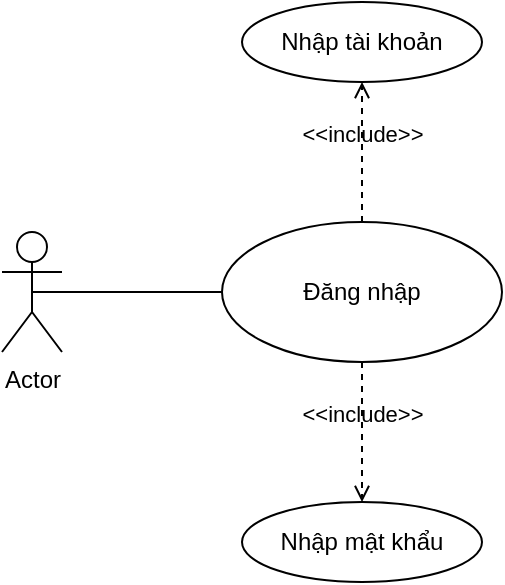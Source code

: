 <mxfile version="22.0.6" type="device">
  <diagram name="Page-1" id="75tRmZH06XczSMr7FQGc">
    <mxGraphModel dx="872" dy="465" grid="1" gridSize="10" guides="1" tooltips="1" connect="1" arrows="1" fold="1" page="1" pageScale="1" pageWidth="850" pageHeight="1100" math="0" shadow="0">
      <root>
        <mxCell id="0" />
        <mxCell id="1" parent="0" />
        <mxCell id="tXiYRxWBQl-xWw7265OO-1" value="Actor" style="shape=umlActor;verticalLabelPosition=bottom;verticalAlign=top;html=1;outlineConnect=0;" parent="1" vertex="1">
          <mxGeometry x="100" y="185" width="30" height="60" as="geometry" />
        </mxCell>
        <mxCell id="tXiYRxWBQl-xWw7265OO-2" value="&amp;lt;&amp;lt;include&amp;gt;&amp;gt;" style="html=1;verticalAlign=bottom;labelBackgroundColor=none;endArrow=open;endFill=0;dashed=1;rounded=0;exitX=0.5;exitY=0;exitDx=0;exitDy=0;entryX=0.5;entryY=1;entryDx=0;entryDy=0;" parent="1" source="tXiYRxWBQl-xWw7265OO-3" target="tXiYRxWBQl-xWw7265OO-4" edge="1">
          <mxGeometry width="160" relative="1" as="geometry">
            <mxPoint x="410" y="185" as="sourcePoint" />
            <mxPoint x="510" y="240" as="targetPoint" />
          </mxGeometry>
        </mxCell>
        <mxCell id="tXiYRxWBQl-xWw7265OO-3" value="Đăng nhập" style="ellipse;whiteSpace=wrap;html=1;" parent="1" vertex="1">
          <mxGeometry x="210" y="180" width="140" height="70" as="geometry" />
        </mxCell>
        <mxCell id="tXiYRxWBQl-xWw7265OO-4" value="Nhập tài khoản" style="ellipse;whiteSpace=wrap;html=1;" parent="1" vertex="1">
          <mxGeometry x="220" y="70" width="120" height="40" as="geometry" />
        </mxCell>
        <mxCell id="tXiYRxWBQl-xWw7265OO-5" value="Nhập mật khẩu" style="ellipse;whiteSpace=wrap;html=1;" parent="1" vertex="1">
          <mxGeometry x="220" y="320" width="120" height="40" as="geometry" />
        </mxCell>
        <mxCell id="tXiYRxWBQl-xWw7265OO-6" value="&amp;lt;&amp;lt;include&amp;gt;&amp;gt;" style="html=1;verticalAlign=bottom;labelBackgroundColor=none;endArrow=open;endFill=0;dashed=1;rounded=0;exitX=0.5;exitY=1;exitDx=0;exitDy=0;entryX=0.5;entryY=0;entryDx=0;entryDy=0;" parent="1" source="tXiYRxWBQl-xWw7265OO-3" target="tXiYRxWBQl-xWw7265OO-5" edge="1">
          <mxGeometry width="160" relative="1" as="geometry">
            <mxPoint x="340" y="240" as="sourcePoint" />
            <mxPoint x="500" y="240" as="targetPoint" />
          </mxGeometry>
        </mxCell>
        <mxCell id="tXiYRxWBQl-xWw7265OO-16" value="" style="endArrow=none;html=1;rounded=0;exitX=0.5;exitY=0.5;exitDx=0;exitDy=0;exitPerimeter=0;entryX=0;entryY=0.5;entryDx=0;entryDy=0;" parent="1" source="tXiYRxWBQl-xWw7265OO-1" target="tXiYRxWBQl-xWw7265OO-3" edge="1">
          <mxGeometry width="50" height="50" relative="1" as="geometry">
            <mxPoint x="400" y="270" as="sourcePoint" />
            <mxPoint x="210" y="220" as="targetPoint" />
          </mxGeometry>
        </mxCell>
      </root>
    </mxGraphModel>
  </diagram>
</mxfile>
